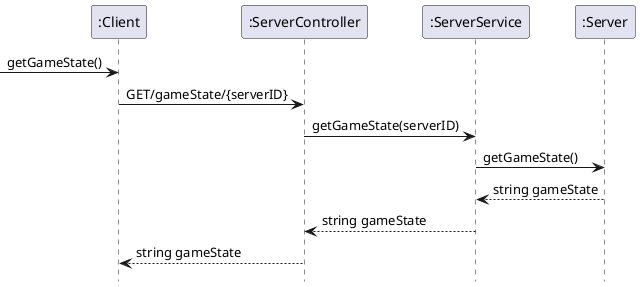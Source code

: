 @startuml
'https://plantuml.com/sequence-diagram

hide footbox

Participant ":Client" as client
Participant ":ServerController" as server
Participant ":ServerService" as service
participant ":Server" as game

-> client : getGameState()
client -> server : GET/gameState/{serverID}
server -> service : getGameState(serverID)
service -> game : getGameState()
service <-- game : string gameState
server <-- service : string gameState
client <-- server : string gameState

@enduml